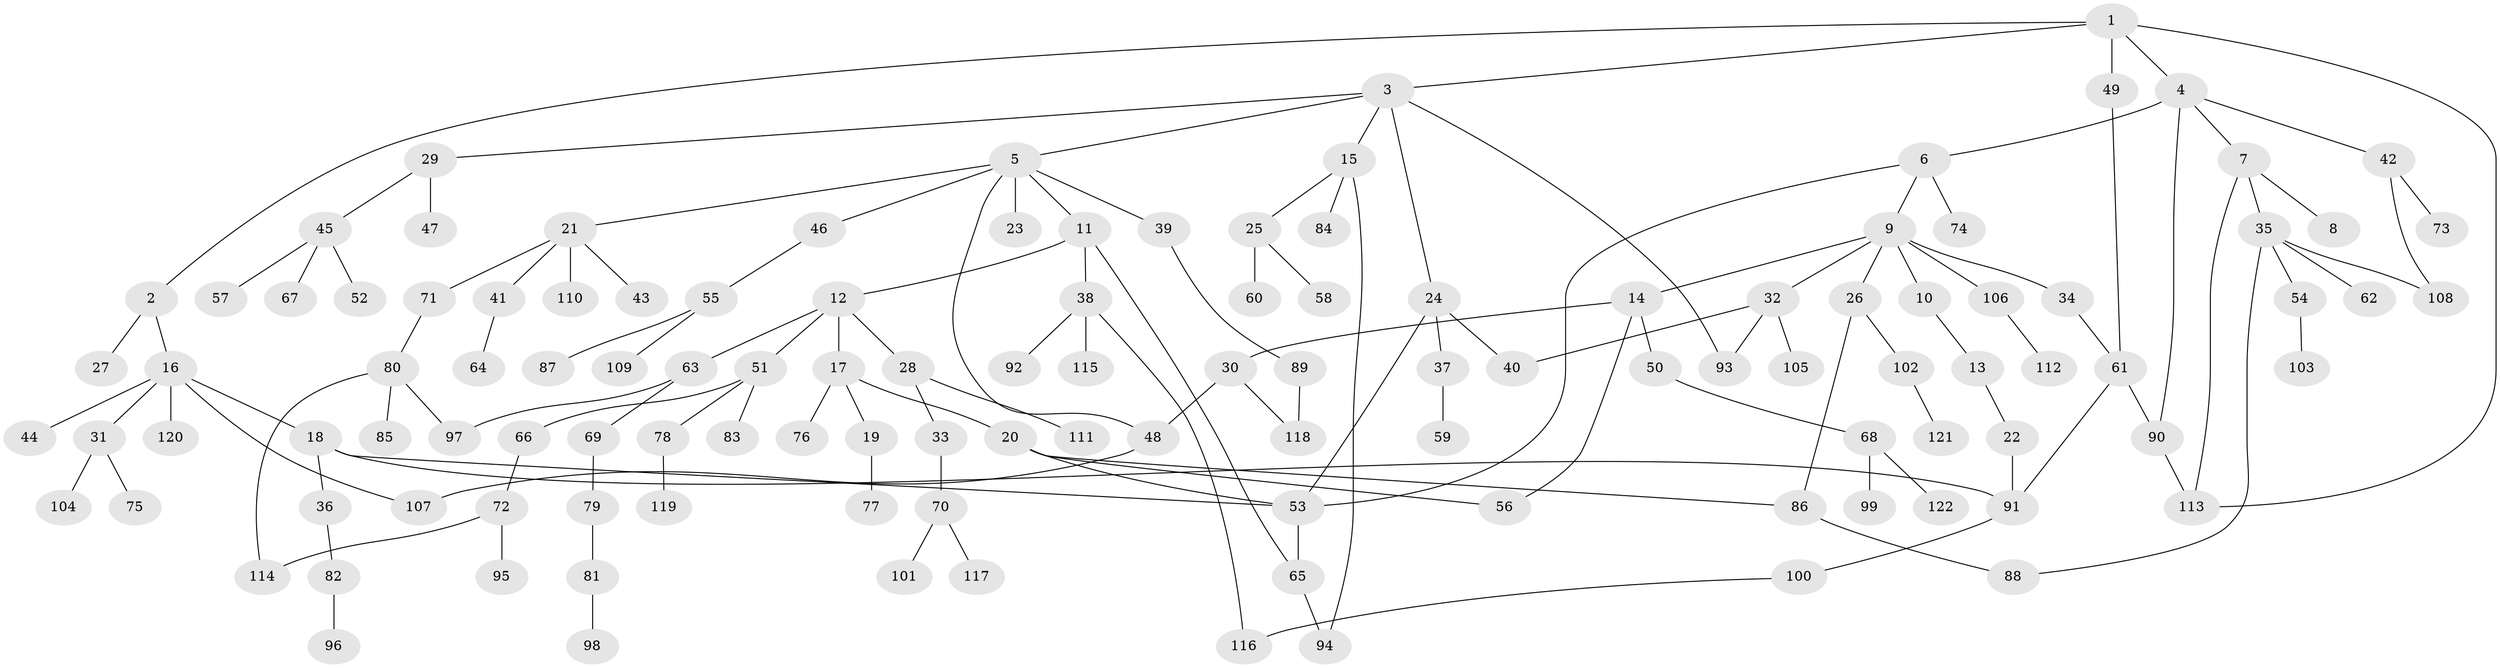 // Generated by graph-tools (version 1.1) at 2025/25/03/09/25 03:25:26]
// undirected, 122 vertices, 144 edges
graph export_dot {
graph [start="1"]
  node [color=gray90,style=filled];
  1;
  2;
  3;
  4;
  5;
  6;
  7;
  8;
  9;
  10;
  11;
  12;
  13;
  14;
  15;
  16;
  17;
  18;
  19;
  20;
  21;
  22;
  23;
  24;
  25;
  26;
  27;
  28;
  29;
  30;
  31;
  32;
  33;
  34;
  35;
  36;
  37;
  38;
  39;
  40;
  41;
  42;
  43;
  44;
  45;
  46;
  47;
  48;
  49;
  50;
  51;
  52;
  53;
  54;
  55;
  56;
  57;
  58;
  59;
  60;
  61;
  62;
  63;
  64;
  65;
  66;
  67;
  68;
  69;
  70;
  71;
  72;
  73;
  74;
  75;
  76;
  77;
  78;
  79;
  80;
  81;
  82;
  83;
  84;
  85;
  86;
  87;
  88;
  89;
  90;
  91;
  92;
  93;
  94;
  95;
  96;
  97;
  98;
  99;
  100;
  101;
  102;
  103;
  104;
  105;
  106;
  107;
  108;
  109;
  110;
  111;
  112;
  113;
  114;
  115;
  116;
  117;
  118;
  119;
  120;
  121;
  122;
  1 -- 2;
  1 -- 3;
  1 -- 4;
  1 -- 49;
  1 -- 113;
  2 -- 16;
  2 -- 27;
  3 -- 5;
  3 -- 15;
  3 -- 24;
  3 -- 29;
  3 -- 93;
  4 -- 6;
  4 -- 7;
  4 -- 42;
  4 -- 90;
  5 -- 11;
  5 -- 21;
  5 -- 23;
  5 -- 39;
  5 -- 46;
  5 -- 48;
  6 -- 9;
  6 -- 74;
  6 -- 53;
  7 -- 8;
  7 -- 35;
  7 -- 113;
  9 -- 10;
  9 -- 14;
  9 -- 26;
  9 -- 32;
  9 -- 34;
  9 -- 106;
  10 -- 13;
  11 -- 12;
  11 -- 38;
  11 -- 65;
  12 -- 17;
  12 -- 28;
  12 -- 51;
  12 -- 63;
  13 -- 22;
  14 -- 30;
  14 -- 50;
  14 -- 56;
  15 -- 25;
  15 -- 84;
  15 -- 94;
  16 -- 18;
  16 -- 31;
  16 -- 44;
  16 -- 120;
  16 -- 107;
  17 -- 19;
  17 -- 20;
  17 -- 76;
  18 -- 36;
  18 -- 53;
  18 -- 91;
  19 -- 77;
  20 -- 56;
  20 -- 86;
  20 -- 53;
  21 -- 41;
  21 -- 43;
  21 -- 71;
  21 -- 110;
  22 -- 91;
  24 -- 37;
  24 -- 40;
  24 -- 53;
  25 -- 58;
  25 -- 60;
  26 -- 86;
  26 -- 102;
  28 -- 33;
  28 -- 111;
  29 -- 45;
  29 -- 47;
  30 -- 118;
  30 -- 48;
  31 -- 75;
  31 -- 104;
  32 -- 93;
  32 -- 105;
  32 -- 40;
  33 -- 70;
  34 -- 61;
  35 -- 54;
  35 -- 62;
  35 -- 88;
  35 -- 108;
  36 -- 82;
  37 -- 59;
  38 -- 92;
  38 -- 115;
  38 -- 116;
  39 -- 89;
  41 -- 64;
  42 -- 73;
  42 -- 108;
  45 -- 52;
  45 -- 57;
  45 -- 67;
  46 -- 55;
  48 -- 107;
  49 -- 61;
  50 -- 68;
  51 -- 66;
  51 -- 78;
  51 -- 83;
  53 -- 65;
  54 -- 103;
  55 -- 87;
  55 -- 109;
  61 -- 90;
  61 -- 91;
  63 -- 69;
  63 -- 97;
  65 -- 94;
  66 -- 72;
  68 -- 99;
  68 -- 122;
  69 -- 79;
  70 -- 101;
  70 -- 117;
  71 -- 80;
  72 -- 95;
  72 -- 114;
  78 -- 119;
  79 -- 81;
  80 -- 85;
  80 -- 97;
  80 -- 114;
  81 -- 98;
  82 -- 96;
  86 -- 88;
  89 -- 118;
  90 -- 113;
  91 -- 100;
  100 -- 116;
  102 -- 121;
  106 -- 112;
}
